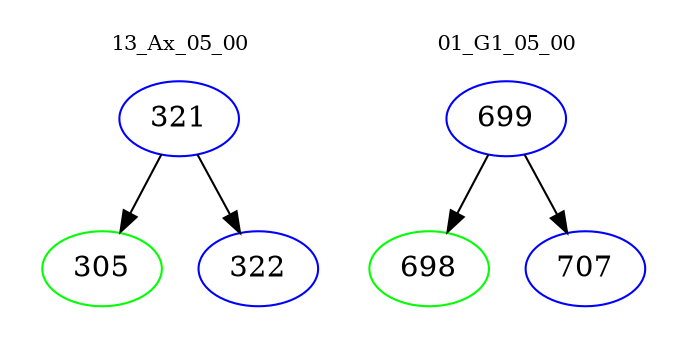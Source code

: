 digraph{
subgraph cluster_0 {
color = white
label = "13_Ax_05_00";
fontsize=10;
T0_321 [label="321", color="blue"]
T0_321 -> T0_305 [color="black"]
T0_305 [label="305", color="green"]
T0_321 -> T0_322 [color="black"]
T0_322 [label="322", color="blue"]
}
subgraph cluster_1 {
color = white
label = "01_G1_05_00";
fontsize=10;
T1_699 [label="699", color="blue"]
T1_699 -> T1_698 [color="black"]
T1_698 [label="698", color="green"]
T1_699 -> T1_707 [color="black"]
T1_707 [label="707", color="blue"]
}
}
